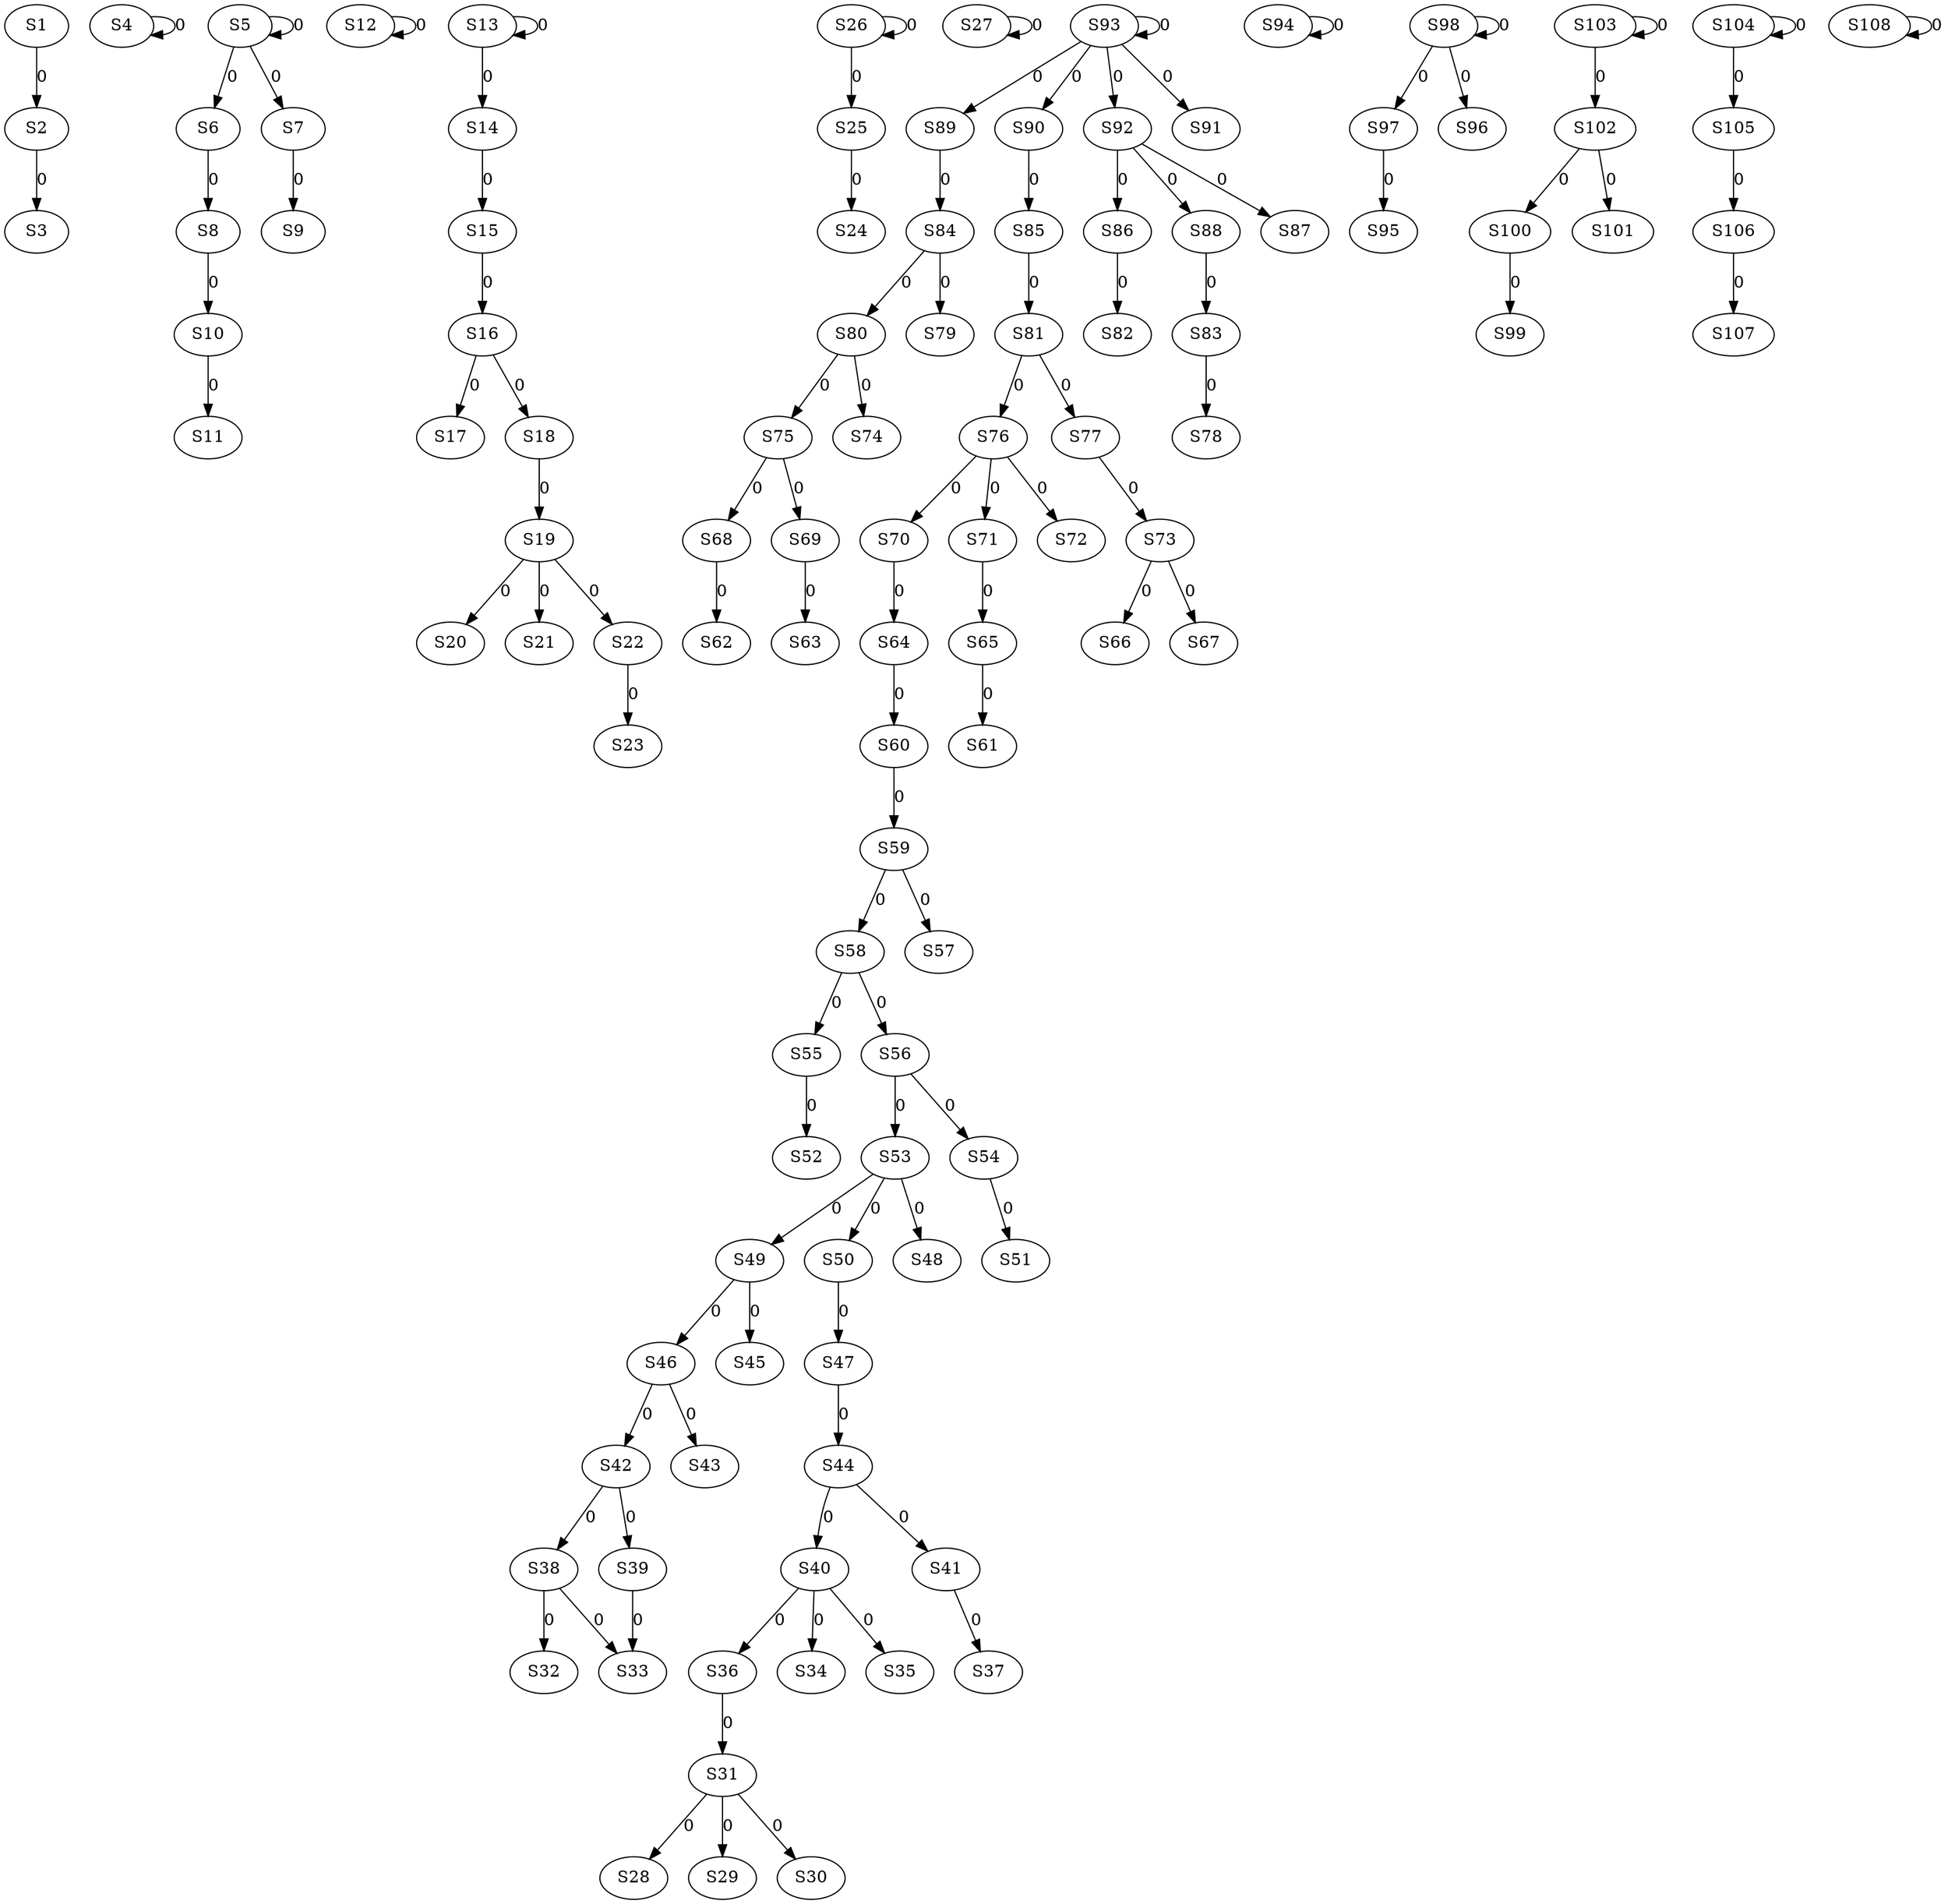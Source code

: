 strict digraph {
	S1 -> S2 [ label = 0 ];
	S2 -> S3 [ label = 0 ];
	S4 -> S4 [ label = 0 ];
	S5 -> S5 [ label = 0 ];
	S5 -> S6 [ label = 0 ];
	S5 -> S7 [ label = 0 ];
	S6 -> S8 [ label = 0 ];
	S7 -> S9 [ label = 0 ];
	S8 -> S10 [ label = 0 ];
	S10 -> S11 [ label = 0 ];
	S12 -> S12 [ label = 0 ];
	S13 -> S13 [ label = 0 ];
	S13 -> S14 [ label = 0 ];
	S14 -> S15 [ label = 0 ];
	S15 -> S16 [ label = 0 ];
	S16 -> S17 [ label = 0 ];
	S16 -> S18 [ label = 0 ];
	S18 -> S19 [ label = 0 ];
	S19 -> S20 [ label = 0 ];
	S19 -> S21 [ label = 0 ];
	S19 -> S22 [ label = 0 ];
	S22 -> S23 [ label = 0 ];
	S25 -> S24 [ label = 0 ];
	S26 -> S25 [ label = 0 ];
	S26 -> S26 [ label = 0 ];
	S27 -> S27 [ label = 0 ];
	S31 -> S28 [ label = 0 ];
	S31 -> S29 [ label = 0 ];
	S31 -> S30 [ label = 0 ];
	S36 -> S31 [ label = 0 ];
	S38 -> S32 [ label = 0 ];
	S38 -> S33 [ label = 0 ];
	S40 -> S34 [ label = 0 ];
	S40 -> S35 [ label = 0 ];
	S40 -> S36 [ label = 0 ];
	S41 -> S37 [ label = 0 ];
	S42 -> S38 [ label = 0 ];
	S42 -> S39 [ label = 0 ];
	S44 -> S40 [ label = 0 ];
	S44 -> S41 [ label = 0 ];
	S46 -> S42 [ label = 0 ];
	S46 -> S43 [ label = 0 ];
	S47 -> S44 [ label = 0 ];
	S49 -> S45 [ label = 0 ];
	S49 -> S46 [ label = 0 ];
	S50 -> S47 [ label = 0 ];
	S53 -> S48 [ label = 0 ];
	S53 -> S49 [ label = 0 ];
	S53 -> S50 [ label = 0 ];
	S54 -> S51 [ label = 0 ];
	S55 -> S52 [ label = 0 ];
	S56 -> S53 [ label = 0 ];
	S56 -> S54 [ label = 0 ];
	S58 -> S55 [ label = 0 ];
	S58 -> S56 [ label = 0 ];
	S59 -> S57 [ label = 0 ];
	S59 -> S58 [ label = 0 ];
	S60 -> S59 [ label = 0 ];
	S64 -> S60 [ label = 0 ];
	S65 -> S61 [ label = 0 ];
	S68 -> S62 [ label = 0 ];
	S69 -> S63 [ label = 0 ];
	S70 -> S64 [ label = 0 ];
	S71 -> S65 [ label = 0 ];
	S73 -> S66 [ label = 0 ];
	S73 -> S67 [ label = 0 ];
	S75 -> S68 [ label = 0 ];
	S75 -> S69 [ label = 0 ];
	S76 -> S70 [ label = 0 ];
	S76 -> S71 [ label = 0 ];
	S76 -> S72 [ label = 0 ];
	S77 -> S73 [ label = 0 ];
	S80 -> S74 [ label = 0 ];
	S80 -> S75 [ label = 0 ];
	S81 -> S76 [ label = 0 ];
	S81 -> S77 [ label = 0 ];
	S83 -> S78 [ label = 0 ];
	S84 -> S79 [ label = 0 ];
	S84 -> S80 [ label = 0 ];
	S85 -> S81 [ label = 0 ];
	S86 -> S82 [ label = 0 ];
	S88 -> S83 [ label = 0 ];
	S89 -> S84 [ label = 0 ];
	S90 -> S85 [ label = 0 ];
	S92 -> S86 [ label = 0 ];
	S92 -> S87 [ label = 0 ];
	S92 -> S88 [ label = 0 ];
	S93 -> S89 [ label = 0 ];
	S93 -> S90 [ label = 0 ];
	S93 -> S91 [ label = 0 ];
	S93 -> S92 [ label = 0 ];
	S93 -> S93 [ label = 0 ];
	S94 -> S94 [ label = 0 ];
	S97 -> S95 [ label = 0 ];
	S98 -> S96 [ label = 0 ];
	S98 -> S97 [ label = 0 ];
	S98 -> S98 [ label = 0 ];
	S100 -> S99 [ label = 0 ];
	S102 -> S100 [ label = 0 ];
	S102 -> S101 [ label = 0 ];
	S103 -> S102 [ label = 0 ];
	S103 -> S103 [ label = 0 ];
	S104 -> S104 [ label = 0 ];
	S104 -> S105 [ label = 0 ];
	S105 -> S106 [ label = 0 ];
	S106 -> S107 [ label = 0 ];
	S108 -> S108 [ label = 0 ];
	S39 -> S33 [ label = 0 ];
}